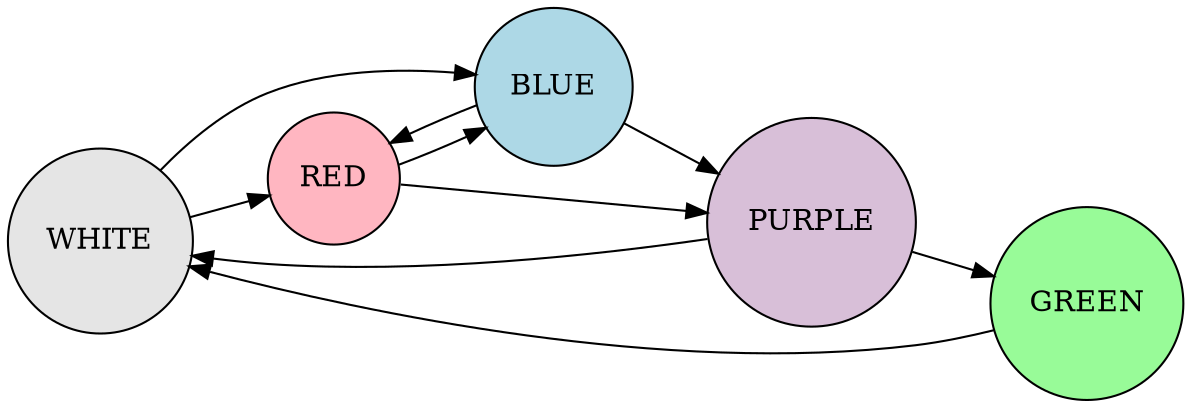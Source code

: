 digraph {
  rankdir=LR;
  node [shape=circle];
  WHITE [style=filled, fillcolor="gray90"];
  RED [style=filled, fillcolor="lightpink"];
  BLUE [style=filled, fillcolor="lightblue"];
  PURPLE [style=filled, fillcolor="thistle"];
  GREEN [style=filled, fillcolor="palegreen"];
  WHITE -> RED;
  WHITE -> BLUE;
  RED -> BLUE;
  BLUE -> RED;
  RED -> PURPLE;
  BLUE -> PURPLE;
  PURPLE -> GREEN;
  PURPLE -> WHITE;
  GREEN -> WHITE;
}
